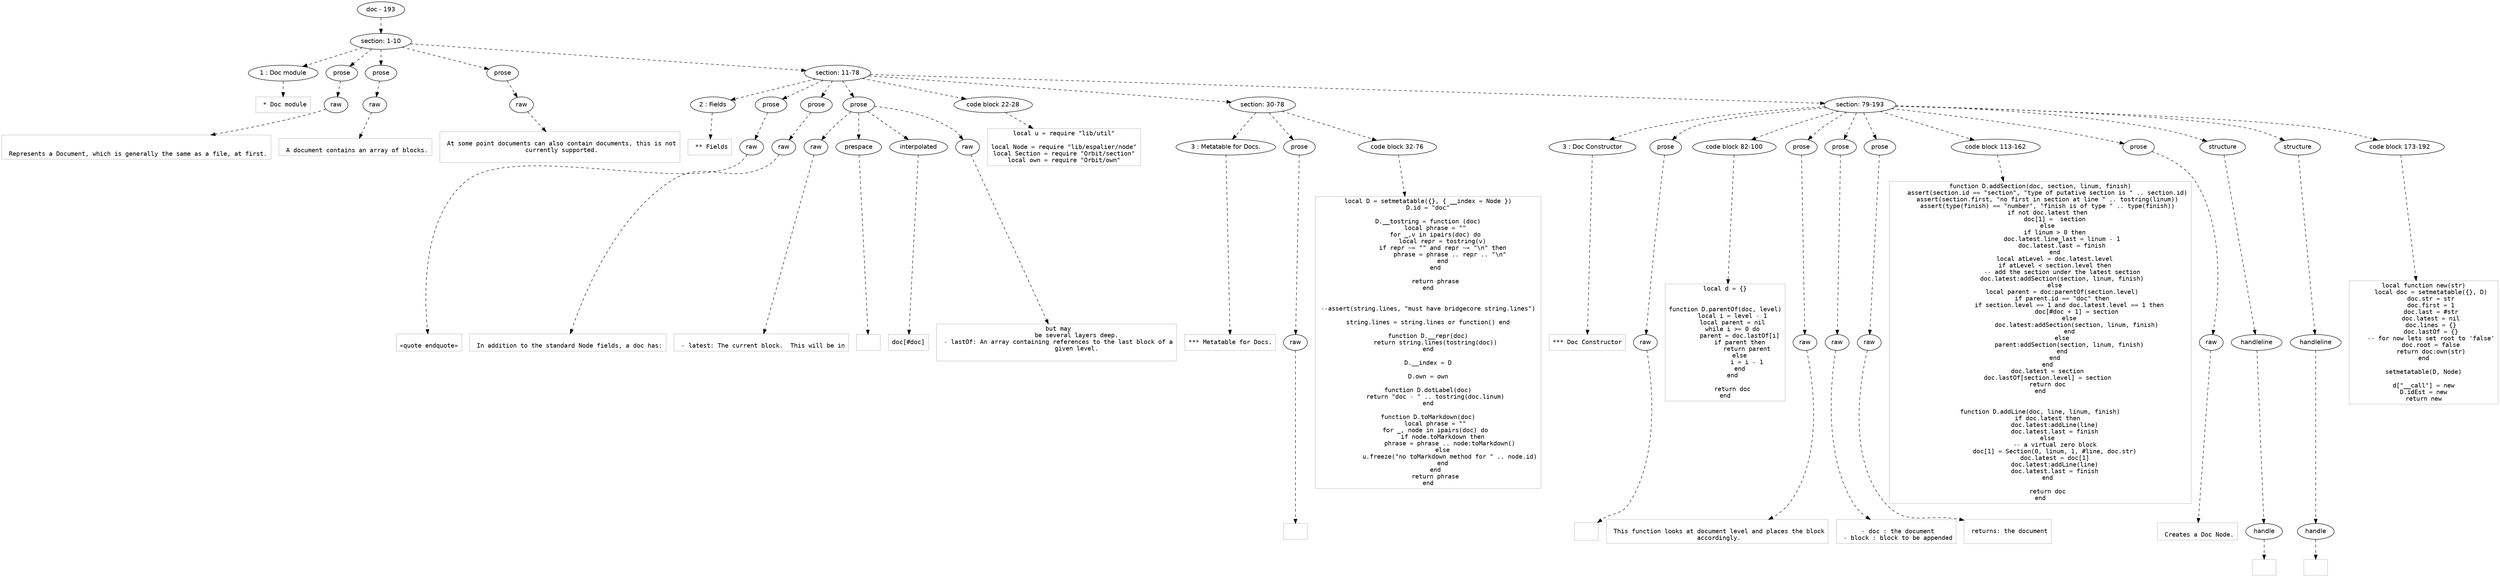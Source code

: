 digraph lpegNode {

node [fontname=Helvetica]
edge [style=dashed]

doc_0 [label="doc - 193"]


doc_0 -> { section_1}
{rank=same; section_1}

section_1 [label="section: 1-10"]


// END RANK doc_0

section_1 -> { header_2 prose_3 prose_4 prose_5 section_6}
{rank=same; header_2 prose_3 prose_4 prose_5 section_6}

header_2 [label="1 : Doc module"]

prose_3 [label="prose"]

prose_4 [label="prose"]

prose_5 [label="prose"]

section_6 [label="section: 11-78"]


// END RANK section_1

header_2 -> leaf_7
leaf_7  [color=Gray,shape=rectangle,fontname=Inconsolata,label=" * Doc module"]
// END RANK header_2

prose_3 -> { raw_8}
{rank=same; raw_8}

raw_8 [label="raw"]


// END RANK prose_3

raw_8 -> leaf_9
leaf_9  [color=Gray,shape=rectangle,fontname=Inconsolata,label="

 Represents a Document, which is generally the same as a file, at first.
"]
// END RANK raw_8

prose_4 -> { raw_10}
{rank=same; raw_10}

raw_10 [label="raw"]


// END RANK prose_4

raw_10 -> leaf_11
leaf_11  [color=Gray,shape=rectangle,fontname=Inconsolata,label="
 A document contains an array of blocks.
"]
// END RANK raw_10

prose_5 -> { raw_12}
{rank=same; raw_12}

raw_12 [label="raw"]


// END RANK prose_5

raw_12 -> leaf_13
leaf_13  [color=Gray,shape=rectangle,fontname=Inconsolata,label="
 At some point documents can also contain documents, this is not
 currently supported.

"]
// END RANK raw_12

section_6 -> { header_14 prose_15 prose_16 prose_17 codeblock_18 section_19 section_20}
{rank=same; header_14 prose_15 prose_16 prose_17 codeblock_18 section_19 section_20}

header_14 [label="2 : Fields"]

prose_15 [label="prose"]

prose_16 [label="prose"]

prose_17 [label="prose"]

codeblock_18 [label="code block 22-28"]

section_19 [label="section: 30-78"]

section_20 [label="section: 79-193"]


// END RANK section_6

header_14 -> leaf_21
leaf_21  [color=Gray,shape=rectangle,fontname=Inconsolata,label=" ** Fields"]
// END RANK header_14

prose_15 -> { raw_22}
{rank=same; raw_22}

raw_22 [label="raw"]


// END RANK prose_15

raw_22 -> leaf_23
leaf_23  [color=Gray,shape=rectangle,fontname=Inconsolata,label="
«quote endquote»
"]
// END RANK raw_22

prose_16 -> { raw_24}
{rank=same; raw_24}

raw_24 [label="raw"]


// END RANK prose_16

raw_24 -> leaf_25
leaf_25  [color=Gray,shape=rectangle,fontname=Inconsolata,label="
 In addition to the standard Node fields, a doc has:
"]
// END RANK raw_24

prose_17 -> { raw_26 prespace_27 interpolated_28 raw_29}
{rank=same; raw_26 prespace_27 interpolated_28 raw_29}

raw_26 [label="raw"]

prespace_27 [label="prespace"]

interpolated_28 [label="interpolated"]

raw_29 [label="raw"]


// END RANK prose_17

raw_26 -> leaf_30
leaf_30  [color=Gray,shape=rectangle,fontname=Inconsolata,label="
 - latest: The current block.  This will be in"]
// END RANK raw_26

prespace_27 -> leaf_31
leaf_31  [color=Gray,shape=rectangle,fontname=Inconsolata,label=" "]
// END RANK prespace_27

interpolated_28 -> leaf_32
leaf_32  [color=Gray,shape=rectangle,fontname=Inconsolata,label="doc[#doc]"]
// END RANK interpolated_28

raw_29 -> leaf_33
leaf_33  [color=Gray,shape=rectangle,fontname=Inconsolata,label=" but may
           be several layers deep.
 - lastOf: An array containing references to the last block of a
           given level.

"]
// END RANK raw_29

codeblock_18 -> leaf_34
leaf_34  [color=Gray,shape=rectangle,fontname=Inconsolata,label="local u = require \"lib/util\"

local Node = require \"lib/espalier/node\"
local Section = require \"Orbit/section\"
local own = require \"Orbit/own\""]
// END RANK codeblock_18

section_19 -> { header_35 prose_36 codeblock_37}
{rank=same; header_35 prose_36 codeblock_37}

header_35 [label="3 : Metatable for Docs."]

prose_36 [label="prose"]

codeblock_37 [label="code block 32-76"]


// END RANK section_19

header_35 -> leaf_38
leaf_38  [color=Gray,shape=rectangle,fontname=Inconsolata,label="*** Metatable for Docs."]
// END RANK header_35

prose_36 -> { raw_39}
{rank=same; raw_39}

raw_39 [label="raw"]


// END RANK prose_36

raw_39 -> leaf_40
leaf_40  [color=Gray,shape=rectangle,fontname=Inconsolata,label="
"]
// END RANK raw_39

codeblock_37 -> leaf_41
leaf_41  [color=Gray,shape=rectangle,fontname=Inconsolata,label="local D = setmetatable({}, { __index = Node })
D.id = \"doc\"

D.__tostring = function (doc)
    local phrase = \"\"
    for _,v in ipairs(doc) do
        local repr = tostring(v)
        if repr ~= \"\" and repr ~= \"\\n\" then
            phrase = phrase .. repr .. \"\\n\"
        end
    end

    return phrase
end


--assert(string.lines, \"must have bridgecore string.lines\")

string.lines = string.lines or function() end

function D.__repr(doc)
    return string.lines(tostring(doc))
end

D.__index = D

D.own = own

function D.dotLabel(doc)
    return \"doc - \" .. tostring(doc.linum)
end

function D.toMarkdown(doc)
    local phrase = \"\"
    for _, node in ipairs(doc) do
        if node.toMarkdown then
            phrase = phrase .. node:toMarkdown()
        else
            u.freeze(\"no toMarkdown method for \" .. node.id)
        end
    end
    return phrase
end"]
// END RANK codeblock_37

section_20 -> { header_42 prose_43 codeblock_44 prose_45 prose_46 prose_47 codeblock_48 prose_49 structure_50 structure_51 codeblock_52}
{rank=same; header_42 prose_43 codeblock_44 prose_45 prose_46 prose_47 codeblock_48 prose_49 structure_50 structure_51 codeblock_52}

header_42 [label="3 : Doc Constructor"]

prose_43 [label="prose"]

codeblock_44 [label="code block 82-100"]

prose_45 [label="prose"]

prose_46 [label="prose"]

prose_47 [label="prose"]

codeblock_48 [label="code block 113-162"]

prose_49 [label="prose"]

structure_50 [label="structure"]

structure_51 [label="structure"]

codeblock_52 [label="code block 173-192"]


// END RANK section_20

header_42 -> leaf_53
leaf_53  [color=Gray,shape=rectangle,fontname=Inconsolata,label="*** Doc Constructor"]
// END RANK header_42

prose_43 -> { raw_54}
{rank=same; raw_54}

raw_54 [label="raw"]


// END RANK prose_43

raw_54 -> leaf_55
leaf_55  [color=Gray,shape=rectangle,fontname=Inconsolata,label="

"]
// END RANK raw_54

codeblock_44 -> leaf_56
leaf_56  [color=Gray,shape=rectangle,fontname=Inconsolata,label="local d = {}


function D.parentOf(doc, level)
    local i = level - 1
    local parent = nil
    while i >= 0 do
        parent = doc.lastOf[i]
        if parent then
            return parent
        else
            i = i - 1
        end
    end

    return doc
end"]
// END RANK codeblock_44

prose_45 -> { raw_57}
{rank=same; raw_57}

raw_57 [label="raw"]


// END RANK prose_45

raw_57 -> leaf_58
leaf_58  [color=Gray,shape=rectangle,fontname=Inconsolata,label="
 This function looks at document level and places the block
 accordingly.
"]
// END RANK raw_57

prose_46 -> { raw_59}
{rank=same; raw_59}

raw_59 [label="raw"]


// END RANK prose_46

raw_59 -> leaf_60
leaf_60  [color=Gray,shape=rectangle,fontname=Inconsolata,label="
 - doc : the document
 - block : block to be appended
"]
// END RANK raw_59

prose_47 -> { raw_61}
{rank=same; raw_61}

raw_61 [label="raw"]


// END RANK prose_47

raw_61 -> leaf_62
leaf_62  [color=Gray,shape=rectangle,fontname=Inconsolata,label="
 returns: the document

"]
// END RANK raw_61

codeblock_48 -> leaf_63
leaf_63  [color=Gray,shape=rectangle,fontname=Inconsolata,label="function D.addSection(doc, section, linum, finish)
    assert(section.id == \"section\", \"type of putative section is \" .. section.id)
    assert(section.first, \"no first in section at line \" .. tostring(linum))
    assert(type(finish) == \"number\", \"finish is of type \" .. type(finish))
    if not doc.latest then
        doc[1] =  section
    else
        if linum > 0 then
            doc.latest.line_last = linum - 1
            doc.latest.last = finish
        end
        local atLevel = doc.latest.level
        if atLevel < section.level then
            -- add the section under the latest section
            doc.latest:addSection(section, linum, finish)
        else
            local parent = doc:parentOf(section.level)
            if parent.id == \"doc\" then
                if section.level == 1 and doc.latest.level == 1 then
                    doc[#doc + 1] = section
                else
                    doc.latest:addSection(section, linum, finish)
                end
            else
                parent:addSection(section, linum, finish)
            end
        end
    end
    doc.latest = section
    doc.lastOf[section.level] = section
    return doc
end


function D.addLine(doc, line, linum, finish)
    if doc.latest then
        doc.latest:addLine(line)
        doc.latest.last = finish
    else
        -- a virtual zero block
        doc[1] = Section(0, linum, 1, #line, doc.str)
        doc.latest = doc[1]
        doc.latest:addLine(line)
        doc.latest.last = finish
    end

    return doc
end"]
// END RANK codeblock_48

prose_49 -> { raw_64}
{rank=same; raw_64}

raw_64 [label="raw"]


// END RANK prose_49

raw_64 -> leaf_65
leaf_65  [color=Gray,shape=rectangle,fontname=Inconsolata,label="
 Creates a Doc Node.
"]
// END RANK raw_64

structure_50 -> { handleline_66}
{rank=same; handleline_66}

handleline_66 [label="handleline"]


// END RANK structure_50

handleline_66 -> { handle_67}
{rank=same; handle_67}

handle_67 [label="handle"]


// END RANK handleline_66

handle_67 -> leaf_68
leaf_68  [color=Gray,shape=rectangle,fontname=Inconsolata,label=""]
// END RANK handle_67

structure_51 -> { handleline_69}
{rank=same; handleline_69}

handleline_69 [label="handleline"]


// END RANK structure_51

handleline_69 -> { handle_70}
{rank=same; handle_70}

handle_70 [label="handle"]


// END RANK handleline_69

handle_70 -> leaf_71
leaf_71  [color=Gray,shape=rectangle,fontname=Inconsolata,label=""]
// END RANK handle_70

codeblock_52 -> leaf_72
leaf_72  [color=Gray,shape=rectangle,fontname=Inconsolata,label="local function new(str)
    local doc = setmetatable({}, D)
    doc.str = str
    doc.first = 1
    doc.last = #str
    doc.latest = nil
    doc.lines = {}
    doc.lastOf = {}
    -- for now lets set root to 'false'
    doc.root = false
    return doc:own(str)
end

setmetatable(D, Node)

d[\"__call\"] = new
D.idEst = new
return new"]
// END RANK codeblock_52


}

